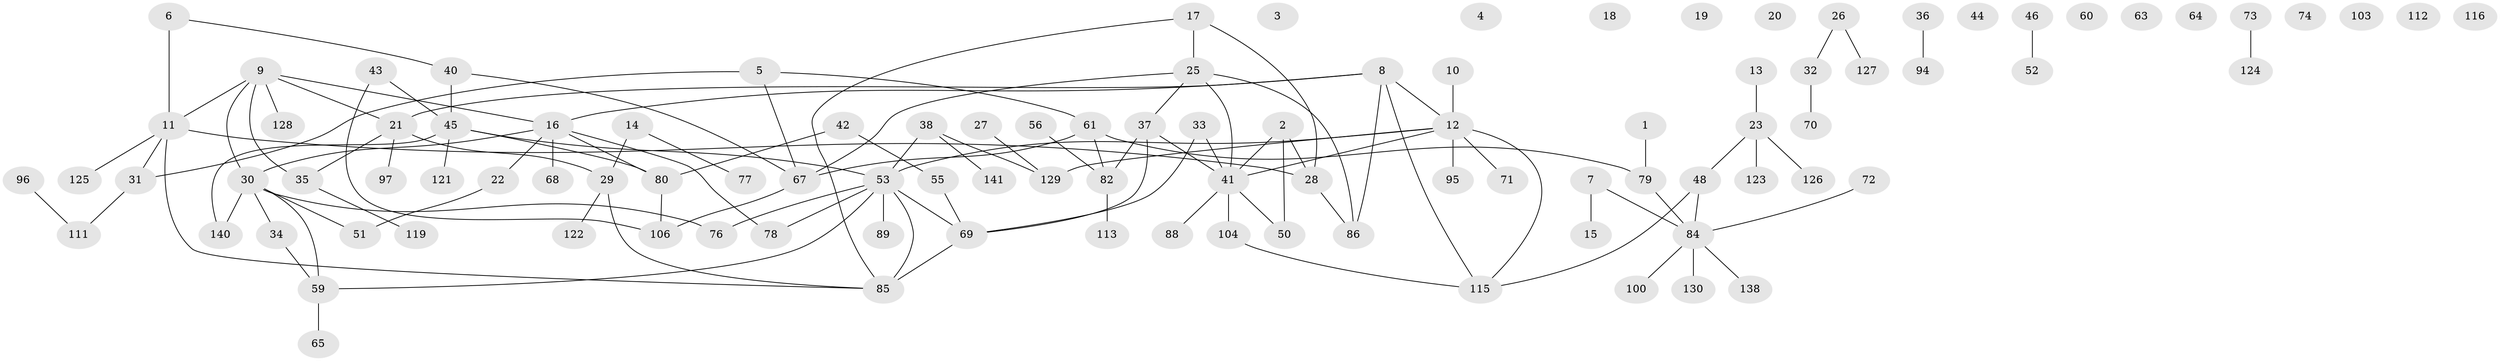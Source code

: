 // Generated by graph-tools (version 1.1) at 2025/23/03/03/25 07:23:29]
// undirected, 103 vertices, 119 edges
graph export_dot {
graph [start="1"]
  node [color=gray90,style=filled];
  1;
  2 [super="+120"];
  3;
  4;
  5;
  6;
  7;
  8 [super="+39"];
  9;
  10 [super="+24"];
  11 [super="+49"];
  12 [super="+118"];
  13;
  14;
  15;
  16 [super="+57"];
  17 [super="+47"];
  18 [super="+136"];
  19;
  20;
  21 [super="+117"];
  22 [super="+98"];
  23 [super="+145"];
  25 [super="+81"];
  26 [super="+139"];
  27;
  28 [super="+101"];
  29;
  30 [super="+109"];
  31 [super="+107"];
  32;
  33 [super="+108"];
  34;
  35 [super="+110"];
  36;
  37 [super="+54"];
  38 [super="+62"];
  40;
  41 [super="+83"];
  42 [super="+66"];
  43;
  44;
  45 [super="+58"];
  46;
  48 [super="+92"];
  50;
  51;
  52;
  53 [super="+99"];
  55 [super="+102"];
  56;
  59 [super="+105"];
  60;
  61 [super="+131"];
  63;
  64;
  65;
  67 [super="+75"];
  68;
  69 [super="+132"];
  70;
  71 [super="+90"];
  72;
  73;
  74;
  76;
  77 [super="+91"];
  78;
  79;
  80 [super="+114"];
  82 [super="+143"];
  84 [super="+135"];
  85 [super="+87"];
  86 [super="+93"];
  88;
  89;
  94;
  95;
  96;
  97 [super="+134"];
  100;
  103;
  104;
  106 [super="+142"];
  111;
  112;
  113;
  115 [super="+133"];
  116;
  119;
  121;
  122;
  123;
  124;
  125;
  126;
  127;
  128;
  129 [super="+137"];
  130;
  138;
  140 [super="+144"];
  141;
  1 -- 79;
  2 -- 41;
  2 -- 50;
  2 -- 28;
  5 -- 67;
  5 -- 31;
  5 -- 61;
  6 -- 11 [weight=2];
  6 -- 40;
  7 -- 15;
  7 -- 84;
  8 -- 12;
  8 -- 16;
  8 -- 115;
  8 -- 86;
  8 -- 21;
  9 -- 11;
  9 -- 21;
  9 -- 35;
  9 -- 128;
  9 -- 16;
  9 -- 30;
  10 -- 12;
  11 -- 28;
  11 -- 85;
  11 -- 125;
  11 -- 31;
  12 -- 41;
  12 -- 53;
  12 -- 115;
  12 -- 71;
  12 -- 95;
  12 -- 129;
  13 -- 23;
  14 -- 29;
  14 -- 77;
  16 -- 22;
  16 -- 78;
  16 -- 68;
  16 -- 30;
  16 -- 80;
  17 -- 28;
  17 -- 85;
  17 -- 25;
  21 -- 29;
  21 -- 97;
  21 -- 35;
  22 -- 51;
  23 -- 123;
  23 -- 48;
  23 -- 126;
  25 -- 41;
  25 -- 67;
  25 -- 37;
  25 -- 86;
  26 -- 32;
  26 -- 127;
  27 -- 129;
  28 -- 86;
  29 -- 122;
  29 -- 85;
  30 -- 140;
  30 -- 34;
  30 -- 51;
  30 -- 59;
  30 -- 76;
  31 -- 111;
  32 -- 70;
  33 -- 41;
  33 -- 69;
  34 -- 59;
  35 -- 119;
  36 -- 94;
  37 -- 41;
  37 -- 69;
  37 -- 82;
  38 -- 129;
  38 -- 53;
  38 -- 141;
  40 -- 45;
  40 -- 67;
  41 -- 50;
  41 -- 88;
  41 -- 104;
  42 -- 55;
  42 -- 80;
  43 -- 45;
  43 -- 106;
  45 -- 80;
  45 -- 121;
  45 -- 140;
  45 -- 53;
  46 -- 52;
  48 -- 84;
  48 -- 115;
  53 -- 59;
  53 -- 76;
  53 -- 85 [weight=2];
  53 -- 89;
  53 -- 78;
  53 -- 69;
  55 -- 69;
  56 -- 82;
  59 -- 65;
  61 -- 79;
  61 -- 82;
  61 -- 67;
  67 -- 106;
  69 -- 85;
  72 -- 84;
  73 -- 124;
  79 -- 84;
  80 -- 106;
  82 -- 113;
  84 -- 100;
  84 -- 130;
  84 -- 138;
  96 -- 111;
  104 -- 115;
}
